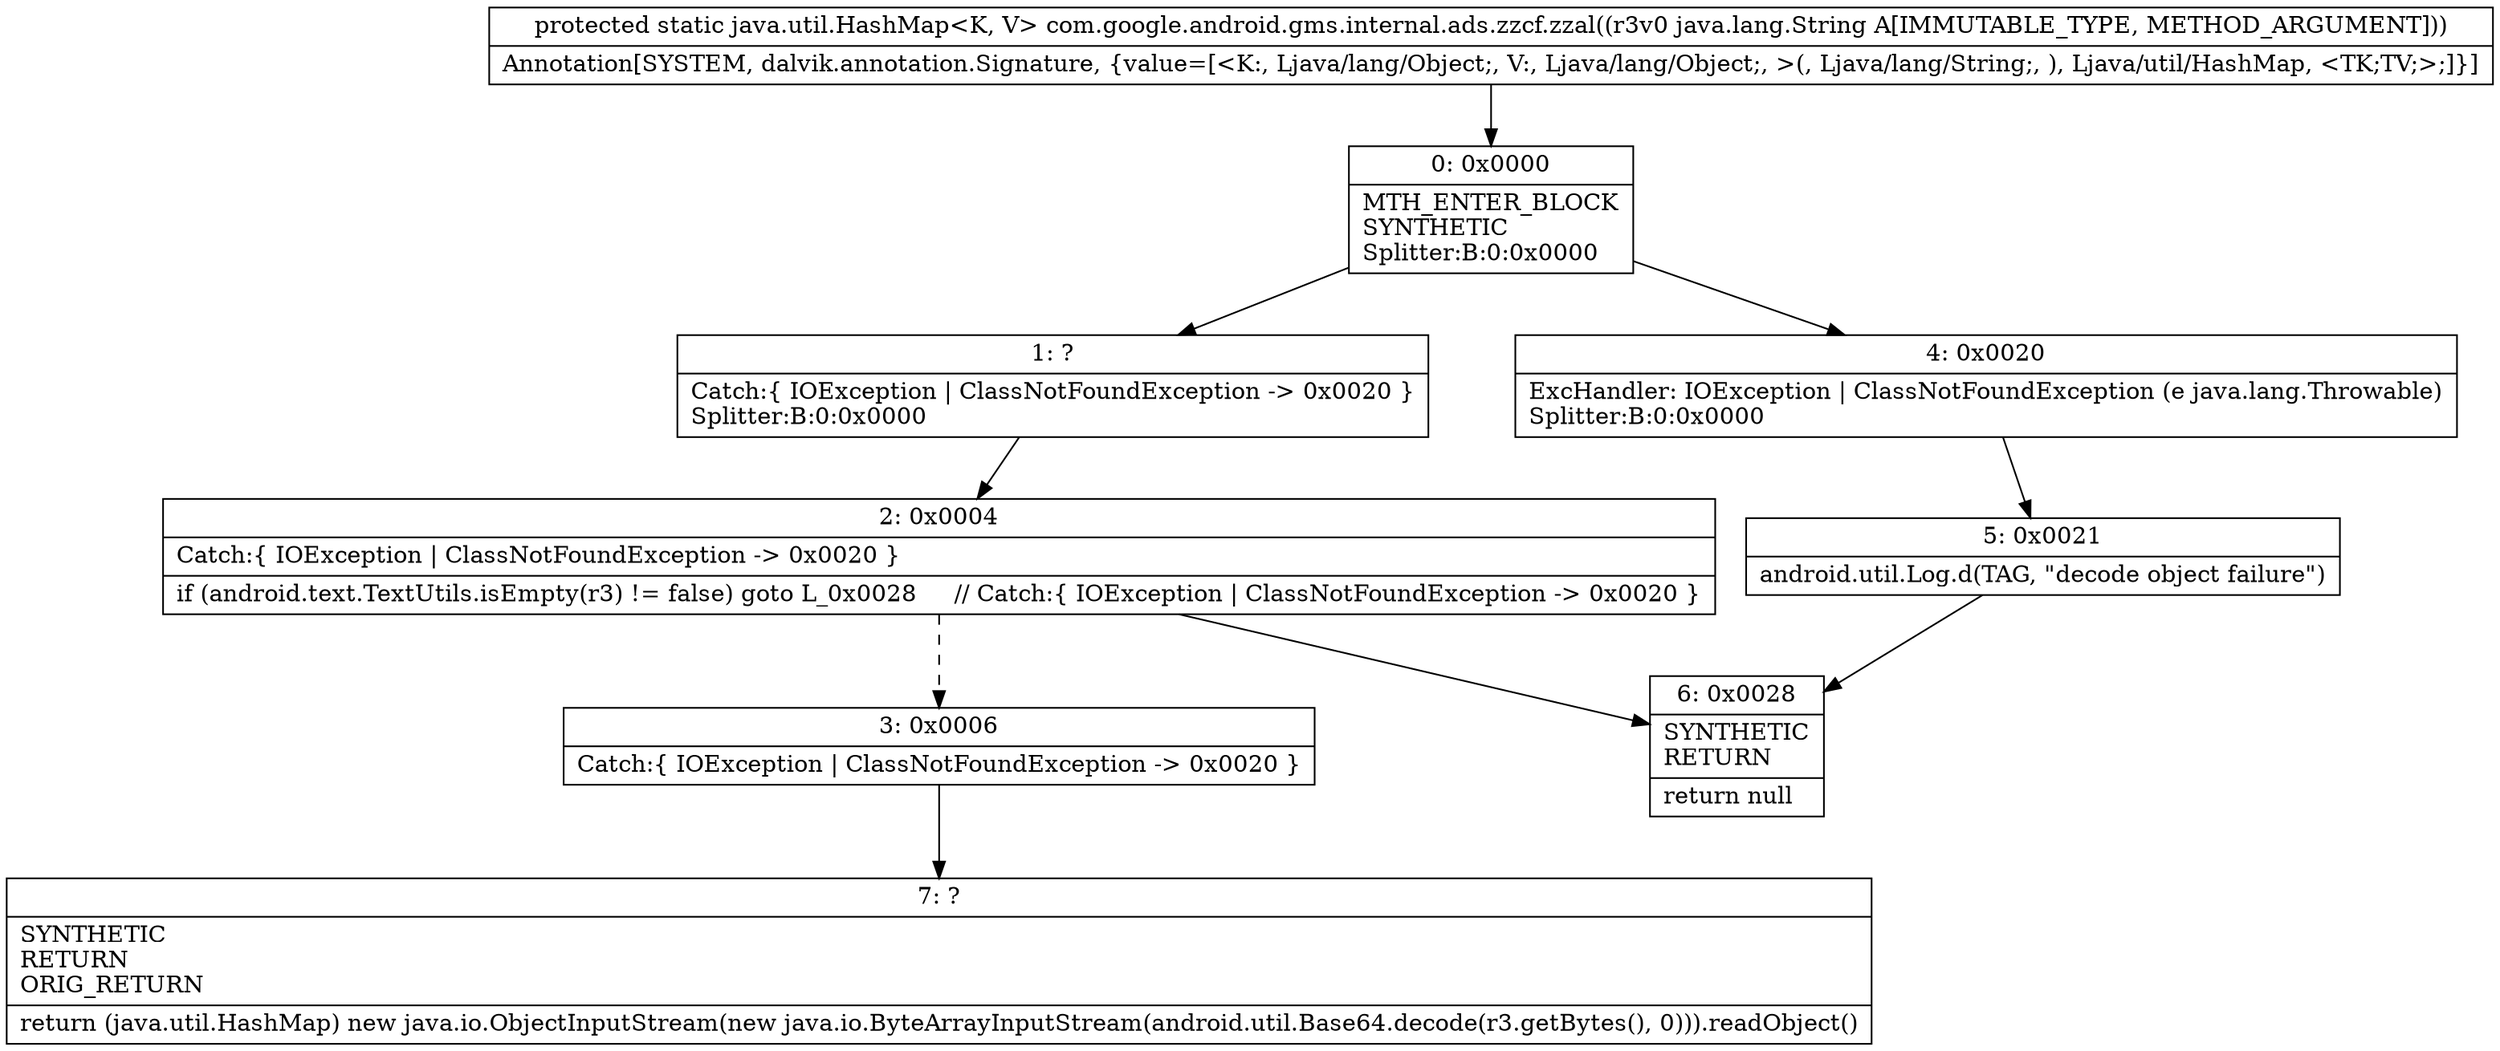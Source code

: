 digraph "CFG forcom.google.android.gms.internal.ads.zzcf.zzal(Ljava\/lang\/String;)Ljava\/util\/HashMap;" {
Node_0 [shape=record,label="{0\:\ 0x0000|MTH_ENTER_BLOCK\lSYNTHETIC\lSplitter:B:0:0x0000\l}"];
Node_1 [shape=record,label="{1\:\ ?|Catch:\{ IOException \| ClassNotFoundException \-\> 0x0020 \}\lSplitter:B:0:0x0000\l}"];
Node_2 [shape=record,label="{2\:\ 0x0004|Catch:\{ IOException \| ClassNotFoundException \-\> 0x0020 \}\l|if (android.text.TextUtils.isEmpty(r3) != false) goto L_0x0028     \/\/ Catch:\{ IOException \| ClassNotFoundException \-\> 0x0020 \}\l}"];
Node_3 [shape=record,label="{3\:\ 0x0006|Catch:\{ IOException \| ClassNotFoundException \-\> 0x0020 \}\l}"];
Node_4 [shape=record,label="{4\:\ 0x0020|ExcHandler: IOException \| ClassNotFoundException (e java.lang.Throwable)\lSplitter:B:0:0x0000\l}"];
Node_5 [shape=record,label="{5\:\ 0x0021|android.util.Log.d(TAG, \"decode object failure\")\l}"];
Node_6 [shape=record,label="{6\:\ 0x0028|SYNTHETIC\lRETURN\l|return null\l}"];
Node_7 [shape=record,label="{7\:\ ?|SYNTHETIC\lRETURN\lORIG_RETURN\l|return (java.util.HashMap) new java.io.ObjectInputStream(new java.io.ByteArrayInputStream(android.util.Base64.decode(r3.getBytes(), 0))).readObject()\l}"];
MethodNode[shape=record,label="{protected static java.util.HashMap\<K, V\> com.google.android.gms.internal.ads.zzcf.zzal((r3v0 java.lang.String A[IMMUTABLE_TYPE, METHOD_ARGUMENT]))  | Annotation[SYSTEM, dalvik.annotation.Signature, \{value=[\<K:, Ljava\/lang\/Object;, V:, Ljava\/lang\/Object;, \>(, Ljava\/lang\/String;, ), Ljava\/util\/HashMap, \<TK;TV;\>;]\}]\l}"];
MethodNode -> Node_0;
Node_0 -> Node_1;
Node_0 -> Node_4;
Node_1 -> Node_2;
Node_2 -> Node_3[style=dashed];
Node_2 -> Node_6;
Node_3 -> Node_7;
Node_4 -> Node_5;
Node_5 -> Node_6;
}

